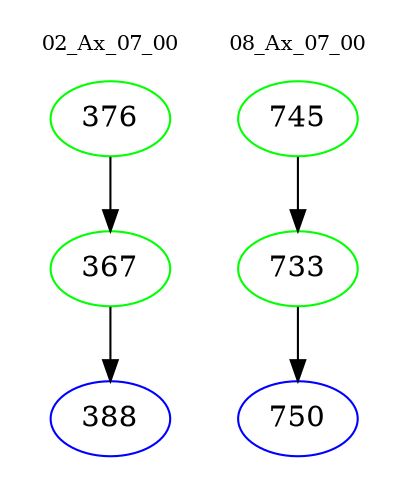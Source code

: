 digraph{
subgraph cluster_0 {
color = white
label = "02_Ax_07_00";
fontsize=10;
T0_376 [label="376", color="green"]
T0_376 -> T0_367 [color="black"]
T0_367 [label="367", color="green"]
T0_367 -> T0_388 [color="black"]
T0_388 [label="388", color="blue"]
}
subgraph cluster_1 {
color = white
label = "08_Ax_07_00";
fontsize=10;
T1_745 [label="745", color="green"]
T1_745 -> T1_733 [color="black"]
T1_733 [label="733", color="green"]
T1_733 -> T1_750 [color="black"]
T1_750 [label="750", color="blue"]
}
}
